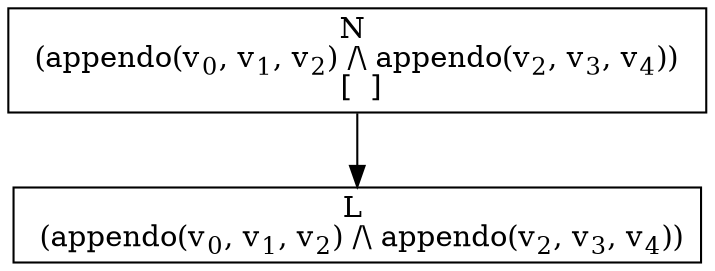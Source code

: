digraph {
    graph [rankdir=TB
          ,bgcolor=transparent];
    node [shape=box
         ,fillcolor=white
         ,style=filled];
    0 [label=<N <BR/> (appendo(v<SUB>0</SUB>, v<SUB>1</SUB>, v<SUB>2</SUB>) /\\ appendo(v<SUB>2</SUB>, v<SUB>3</SUB>, v<SUB>4</SUB>)) <BR/>  [  ] >];
    1 [label=<L <BR/> (appendo(v<SUB>0</SUB>, v<SUB>1</SUB>, v<SUB>2</SUB>) /\\ appendo(v<SUB>2</SUB>, v<SUB>3</SUB>, v<SUB>4</SUB>))>];
    0 -> 1 [label=""];
}